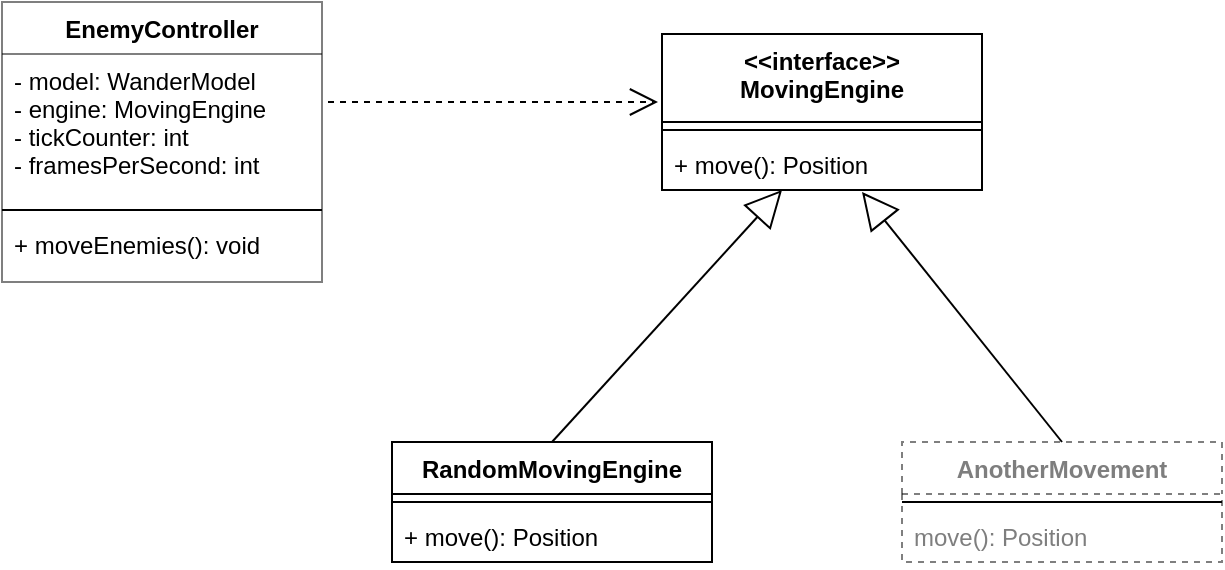 <mxfile version="14.5.1" type="device"><diagram id="XXxm6Vveg5UFxrlQWN0e" name="Page-1"><mxGraphModel dx="1086" dy="806" grid="1" gridSize="10" guides="1" tooltips="1" connect="1" arrows="1" fold="1" page="1" pageScale="1" pageWidth="850" pageHeight="1100" math="0" shadow="0"><root><mxCell id="0"/><mxCell id="1" parent="0"/><mxCell id="_Qzbfzzf3RlPMR8rKwwd-5" value="&lt;&lt;interface&gt;&gt;&#10;MovingEngine" style="swimlane;fontStyle=1;align=center;verticalAlign=top;childLayout=stackLayout;horizontal=1;startSize=44;horizontalStack=0;resizeParent=1;resizeParentMax=0;resizeLast=0;collapsible=1;marginBottom=0;rounded=0;" parent="1" vertex="1"><mxGeometry x="400" y="256" width="160" height="78" as="geometry"/></mxCell><mxCell id="_Qzbfzzf3RlPMR8rKwwd-7" value="" style="line;strokeWidth=1;fillColor=none;align=left;verticalAlign=middle;spacingTop=-1;spacingLeft=3;spacingRight=3;rotatable=0;labelPosition=right;points=[];portConstraint=eastwest;" parent="_Qzbfzzf3RlPMR8rKwwd-5" vertex="1"><mxGeometry y="44" width="160" height="8" as="geometry"/></mxCell><mxCell id="_Qzbfzzf3RlPMR8rKwwd-8" value="+ move(): Position" style="text;strokeColor=none;fillColor=none;align=left;verticalAlign=top;spacingLeft=4;spacingRight=4;overflow=hidden;rotatable=0;points=[[0,0.5],[1,0.5]];portConstraint=eastwest;" parent="_Qzbfzzf3RlPMR8rKwwd-5" vertex="1"><mxGeometry y="52" width="160" height="26" as="geometry"/></mxCell><mxCell id="_Qzbfzzf3RlPMR8rKwwd-9" value="" style="endArrow=block;endSize=16;endFill=0;html=1;entryX=0.375;entryY=1;entryDx=0;entryDy=0;entryPerimeter=0;exitX=0.5;exitY=0;exitDx=0;exitDy=0;" parent="1" source="_Qzbfzzf3RlPMR8rKwwd-10" target="_Qzbfzzf3RlPMR8rKwwd-8" edge="1"><mxGeometry width="160" relative="1" as="geometry"><mxPoint x="460" y="440" as="sourcePoint"/><mxPoint x="620" y="440" as="targetPoint"/></mxGeometry></mxCell><mxCell id="_Qzbfzzf3RlPMR8rKwwd-10" value="RandomMovingEngine" style="swimlane;fontStyle=1;align=center;verticalAlign=top;childLayout=stackLayout;horizontal=1;startSize=26;horizontalStack=0;resizeParent=1;resizeParentMax=0;resizeLast=0;collapsible=1;marginBottom=0;rounded=0;" parent="1" vertex="1"><mxGeometry x="265" y="460" width="160" height="60" as="geometry"/></mxCell><mxCell id="_Qzbfzzf3RlPMR8rKwwd-12" value="" style="line;strokeWidth=1;fillColor=none;align=left;verticalAlign=middle;spacingTop=-1;spacingLeft=3;spacingRight=3;rotatable=0;labelPosition=right;points=[];portConstraint=eastwest;" parent="_Qzbfzzf3RlPMR8rKwwd-10" vertex="1"><mxGeometry y="26" width="160" height="8" as="geometry"/></mxCell><mxCell id="_Qzbfzzf3RlPMR8rKwwd-13" value="+ move(): Position" style="text;strokeColor=none;fillColor=none;align=left;verticalAlign=top;spacingLeft=4;spacingRight=4;overflow=hidden;rotatable=0;points=[[0,0.5],[1,0.5]];portConstraint=eastwest;" parent="_Qzbfzzf3RlPMR8rKwwd-10" vertex="1"><mxGeometry y="34" width="160" height="26" as="geometry"/></mxCell><mxCell id="_Qzbfzzf3RlPMR8rKwwd-14" value="AnotherMovement" style="swimlane;fontStyle=1;align=center;verticalAlign=top;childLayout=stackLayout;horizontal=1;startSize=26;horizontalStack=0;resizeParent=1;resizeParentMax=0;resizeLast=0;collapsible=1;marginBottom=0;dashed=1;opacity=50;textOpacity=50;rounded=0;" parent="1" vertex="1"><mxGeometry x="520" y="460" width="160" height="60" as="geometry"/></mxCell><mxCell id="_Qzbfzzf3RlPMR8rKwwd-16" value="" style="line;strokeWidth=1;fillColor=none;align=left;verticalAlign=middle;spacingTop=-1;spacingLeft=3;spacingRight=3;rotatable=0;labelPosition=right;points=[];portConstraint=eastwest;" parent="_Qzbfzzf3RlPMR8rKwwd-14" vertex="1"><mxGeometry y="26" width="160" height="8" as="geometry"/></mxCell><mxCell id="_Qzbfzzf3RlPMR8rKwwd-17" value="move(): Position" style="text;strokeColor=none;fillColor=none;align=left;verticalAlign=top;spacingLeft=4;spacingRight=4;overflow=hidden;rotatable=0;points=[[0,0.5],[1,0.5]];portConstraint=eastwest;textOpacity=50;" parent="_Qzbfzzf3RlPMR8rKwwd-14" vertex="1"><mxGeometry y="34" width="160" height="26" as="geometry"/></mxCell><mxCell id="_Qzbfzzf3RlPMR8rKwwd-18" value="" style="endArrow=block;endSize=16;endFill=0;html=1;exitX=0.5;exitY=0;exitDx=0;exitDy=0;entryX=0.625;entryY=1.038;entryDx=0;entryDy=0;entryPerimeter=0;" parent="1" source="_Qzbfzzf3RlPMR8rKwwd-14" target="_Qzbfzzf3RlPMR8rKwwd-8" edge="1"><mxGeometry width="160" relative="1" as="geometry"><mxPoint x="630" y="400" as="sourcePoint"/><mxPoint x="790" y="400" as="targetPoint"/></mxGeometry></mxCell><mxCell id="yIZMfzV2pCjDkfYtYoEI-1" value="EnemyController" style="swimlane;fontStyle=1;align=center;verticalAlign=top;childLayout=stackLayout;horizontal=1;startSize=26;horizontalStack=0;resizeParent=1;resizeParentMax=0;resizeLast=0;collapsible=1;marginBottom=0;strokeColor=#000000;opacity=50;rounded=0;arcSize=24;" parent="1" vertex="1"><mxGeometry x="70" y="240" width="160" height="140" as="geometry"/></mxCell><mxCell id="yIZMfzV2pCjDkfYtYoEI-2" value="- model: WanderModel&#10;- engine: MovingEngine&#10;- tickCounter: int&#10;- framesPerSecond: int" style="text;strokeColor=none;fillColor=none;align=left;verticalAlign=top;spacingLeft=4;spacingRight=4;overflow=hidden;rotatable=0;points=[[0,0.5],[1,0.5]];portConstraint=eastwest;" parent="yIZMfzV2pCjDkfYtYoEI-1" vertex="1"><mxGeometry y="26" width="160" height="74" as="geometry"/></mxCell><mxCell id="yIZMfzV2pCjDkfYtYoEI-3" value="" style="line;strokeWidth=1;fillColor=none;align=left;verticalAlign=middle;spacingTop=-1;spacingLeft=3;spacingRight=3;rotatable=0;labelPosition=right;points=[];portConstraint=eastwest;" parent="yIZMfzV2pCjDkfYtYoEI-1" vertex="1"><mxGeometry y="100" width="160" height="8" as="geometry"/></mxCell><mxCell id="yIZMfzV2pCjDkfYtYoEI-4" value="+ moveEnemies(): void" style="text;strokeColor=none;fillColor=none;align=left;verticalAlign=top;spacingLeft=4;spacingRight=4;overflow=hidden;rotatable=0;points=[[0,0.5],[1,0.5]];portConstraint=eastwest;" parent="yIZMfzV2pCjDkfYtYoEI-1" vertex="1"><mxGeometry y="108" width="160" height="32" as="geometry"/></mxCell><mxCell id="yIZMfzV2pCjDkfYtYoEI-5" value="" style="endArrow=open;endSize=12;dashed=1;html=1;" parent="1" edge="1"><mxGeometry width="160" relative="1" as="geometry"><mxPoint x="233" y="290" as="sourcePoint"/><mxPoint x="398" y="290" as="targetPoint"/></mxGeometry></mxCell></root></mxGraphModel></diagram></mxfile>